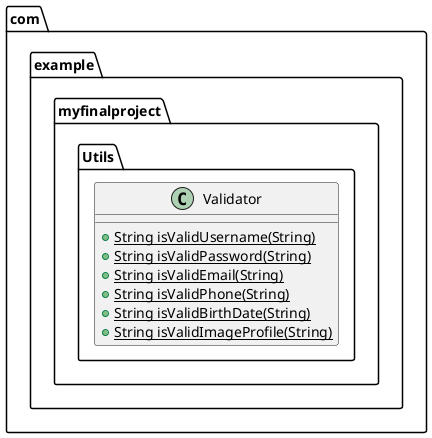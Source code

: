 @startuml
class com.example.myfinalproject.Utils.Validator {
+ {static} String isValidUsername(String)
+ {static} String isValidPassword(String)
+ {static} String isValidEmail(String)
+ {static} String isValidPhone(String)
+ {static} String isValidBirthDate(String)
+ {static} String isValidImageProfile(String)
}

@enduml